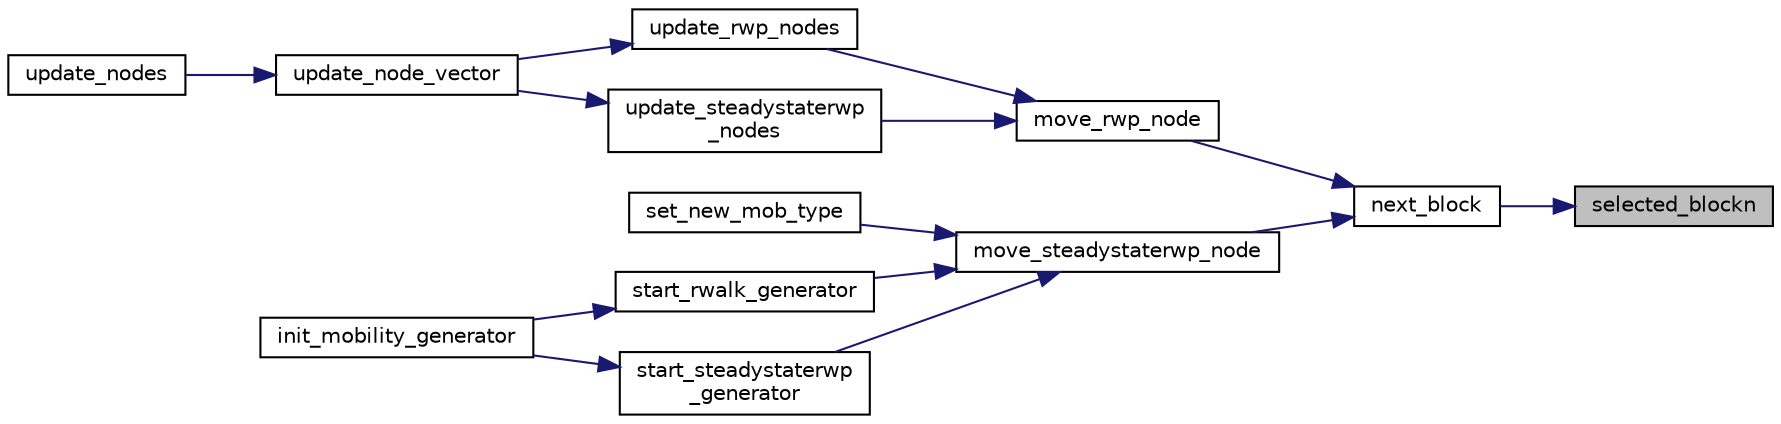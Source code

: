 digraph "selected_blockn"
{
 // LATEX_PDF_SIZE
  edge [fontname="Helvetica",fontsize="10",labelfontname="Helvetica",labelfontsize="10"];
  node [fontname="Helvetica",fontsize="10",shape=record];
  rankdir="RL";
  Node1 [label="selected_blockn",height=0.2,width=0.4,color="black", fillcolor="grey75", style="filled", fontcolor="black",tooltip=" "];
  Node1 -> Node2 [dir="back",color="midnightblue",fontsize="10",style="solid",fontname="Helvetica"];
  Node2 [label="next_block",height=0.2,width=0.4,color="black", fillcolor="white", style="filled",URL="$grid_8h.html#a4be1fa1ea008480f635ac3db325bd8c3",tooltip=" "];
  Node2 -> Node3 [dir="back",color="midnightblue",fontsize="10",style="solid",fontname="Helvetica"];
  Node3 [label="move_rwp_node",height=0.2,width=0.4,color="black", fillcolor="white", style="filled",URL="$rwp_8h.html#a77d33e428286f019239b8f8a323f3980",tooltip=" "];
  Node3 -> Node4 [dir="back",color="midnightblue",fontsize="10",style="solid",fontname="Helvetica"];
  Node4 [label="update_rwp_nodes",height=0.2,width=0.4,color="black", fillcolor="white", style="filled",URL="$rwp_8h.html#a9a88cca3849e4c32628dfd5f753071de",tooltip="Update the positions of the nodes. After comparing the current time to the first job_time,..."];
  Node4 -> Node5 [dir="back",color="midnightblue",fontsize="10",style="solid",fontname="Helvetica"];
  Node5 [label="update_node_vector",height=0.2,width=0.4,color="black", fillcolor="white", style="filled",URL="$omg_8c.html#af1eb82f7c88405592c1dfe8cadacbd86",tooltip="According to the mobility type, call the corresponding update function."];
  Node5 -> Node6 [dir="back",color="midnightblue",fontsize="10",style="solid",fontname="Helvetica"];
  Node6 [label="update_nodes",height=0.2,width=0.4,color="black", fillcolor="white", style="filled",URL="$omg_8h.html#ade4b5666fb98a0096c693f1f956488e0",tooltip="Update the positions of all the nodes, i.e all the non empty Node_Vectors. It calls update_node_vecto..."];
  Node3 -> Node7 [dir="back",color="midnightblue",fontsize="10",style="solid",fontname="Helvetica"];
  Node7 [label="update_steadystaterwp\l_nodes",height=0.2,width=0.4,color="black", fillcolor="white", style="filled",URL="$steadystaterwp_8h.html#adb40aceada2e822cc11e678a89965b25",tooltip=" "];
  Node7 -> Node5 [dir="back",color="midnightblue",fontsize="10",style="solid",fontname="Helvetica"];
  Node2 -> Node8 [dir="back",color="midnightblue",fontsize="10",style="solid",fontname="Helvetica"];
  Node8 [label="move_steadystaterwp_node",height=0.2,width=0.4,color="black", fillcolor="white", style="filled",URL="$steadystaterwp_8h.html#acd7439ce705d1a61fc48c24e2d53e945",tooltip=" "];
  Node8 -> Node9 [dir="back",color="midnightblue",fontsize="10",style="solid",fontname="Helvetica"];
  Node9 [label="set_new_mob_type",height=0.2,width=0.4,color="black", fillcolor="white", style="filled",URL="$omg_8h.html#a71f479f6d192865199ae60331e0f52a6",tooltip="Given the ID of the node and its type, change its correponding mobility generator into the one given ..."];
  Node8 -> Node10 [dir="back",color="midnightblue",fontsize="10",style="solid",fontname="Helvetica"];
  Node10 [label="start_rwalk_generator",height=0.2,width=0.4,color="black", fillcolor="white", style="filled",URL="$rwalk_8h.html#a9cba7649227fe0e171dcb4946334519f",tooltip="Start the RWALK model by setting the initial positions of each node then letting it sleep for a rando..."];
  Node10 -> Node11 [dir="back",color="midnightblue",fontsize="10",style="solid",fontname="Helvetica"];
  Node11 [label="init_mobility_generator",height=0.2,width=0.4,color="black", fillcolor="white", style="filled",URL="$omg_8h.html#a118a966b6f480158dc1f780fc33b2175",tooltip=" "];
  Node8 -> Node12 [dir="back",color="midnightblue",fontsize="10",style="solid",fontname="Helvetica"];
  Node12 [label="start_steadystaterwp\l_generator",height=0.2,width=0.4,color="black", fillcolor="white", style="filled",URL="$steadystaterwp_8h.html#a920cbdacdb6b17a20c543cbf248fa09e",tooltip=" "];
  Node12 -> Node11 [dir="back",color="midnightblue",fontsize="10",style="solid",fontname="Helvetica"];
}
